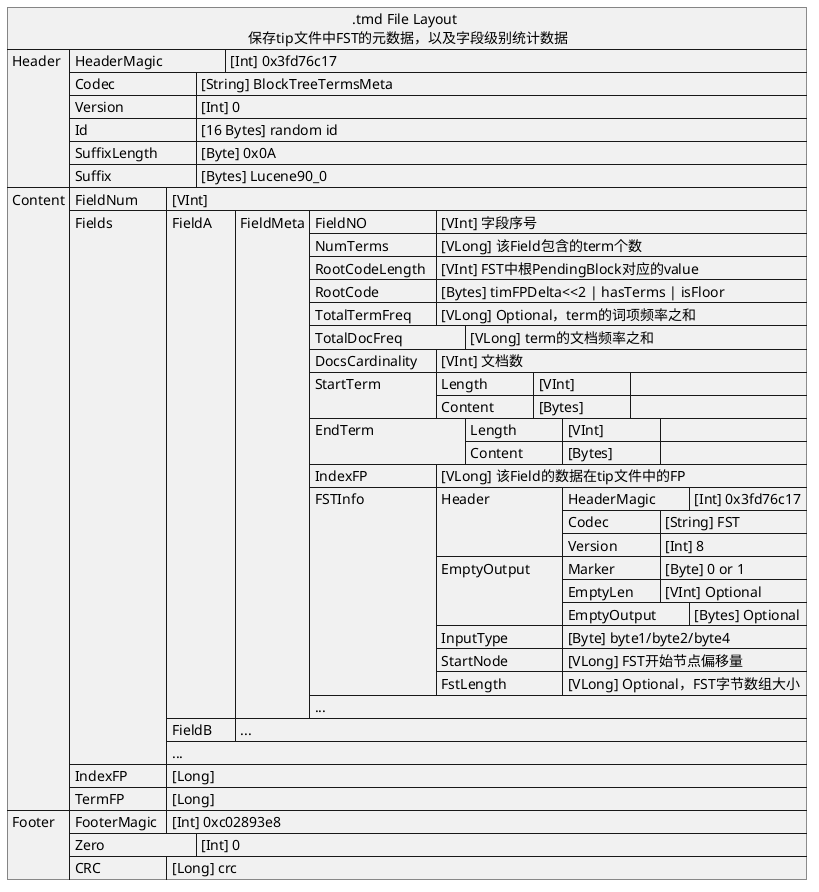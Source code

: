 1. tmd文件（term metadata, 词项元数据文件）
    tmd文件保存tip文件中FST的元数据，以及字段级别统计数据。

@startuml
json ".tmd File Layout \n 保存tip文件中FST的元数据，以及字段级别统计数据" as J {
   "Header":[
      {"HeaderMagic\t\t": "[Int] 0x3fd76c17"},
      {"Codec\t\t\t": "[String] BlockTreeTermsMeta"},
      {"Version\t\t\t": "[Int] 0"},
      {"Id\t\t\t\t": "[16 Bytes] random id"},
      {"SuffixLength\t\t": "[Byte] 0x0A"},
      {"Suffix\t\t\t": "[Bytes] Lucene90_0"}
   ],
   "Content":[
      {"FieldNum\t": "[VInt]"},
      {"Fields\t\t": [
          {"FieldA\t": [
             {"FieldMeta": [
                {"FieldNO\t\t\t": "[VInt] 字段序号"},
                {"NumTerms\t\t": "[VLong] 该Field包含的term个数"},
                {"RootCodeLength\t": "[VInt] FST中根PendingBlock对应的value"},
                {"RootCode\t\t": "[Bytes] timFPDelta<<2 | hasTerms | isFloor"},
                {"TotalTermFreq\t": "[VLong] Optional，term的词项频率之和"},
                {"TotalDocFreq\t\t": "[VLong] term的文档频率之和"},
                {"DocsCardinality\t": "[VInt] 文档数"},
                {"StartTerm\t\t": {
                    "Length\t\t": {"[VInt]\t\t":[]},
                    "Content\t\t": {"[Bytes]\t\t":[]}
                }},
                {"EndTerm\t\t\t": {
                    "Length\t\t": {"[VInt]\t\t":[]},
                    "Content\t\t": {"[Bytes]\t\t":[]}
                }},
                {"IndexFP\t\t\t": "[VLong] 该Field的数据在tip文件中的FP"},
                {"FSTInfo\t\t\t": {
                    "Header\t":[
                        {"HeaderMagic\t": "[Int] 0x3fd76c17"},
                        {"Codec\t\t": "[String] FST"},
                        {"Version\t\t": "[Int] 8"}
                    ],
                    "EmptyOutput\t":[
                        {"Marker\t\t": "[Byte] 0 or 1"},
                        {"EmptyLen\t": "[VInt] Optional"},
                        {"EmptyOutput\t": "[Bytes] Optional"}
                    ],
                    "InputType\t": "[Byte] byte1/byte2/byte4",
                    "StartNode\t": "[VLong] FST开始节点偏移量",
                    "FstLength\t": "[VLong] Optional，FST字节数组大小"
                }},
                "..."
             ]}
          ]},
          {"FieldB\t":["..."]},
          "..."
      ]},
      {"IndexFP\t\t": "[Long]"},
      {"TermFP\t\t": "[Long]"}
   ],
   "Footer":[
      {"FooterMagic\t": "[Int] 0xc02893e8"},
      {"Zero\t\t\t": "[Int] 0"},
      {"CRC\t\t\t": "[Long] crc"}
   ]
}
@enduml